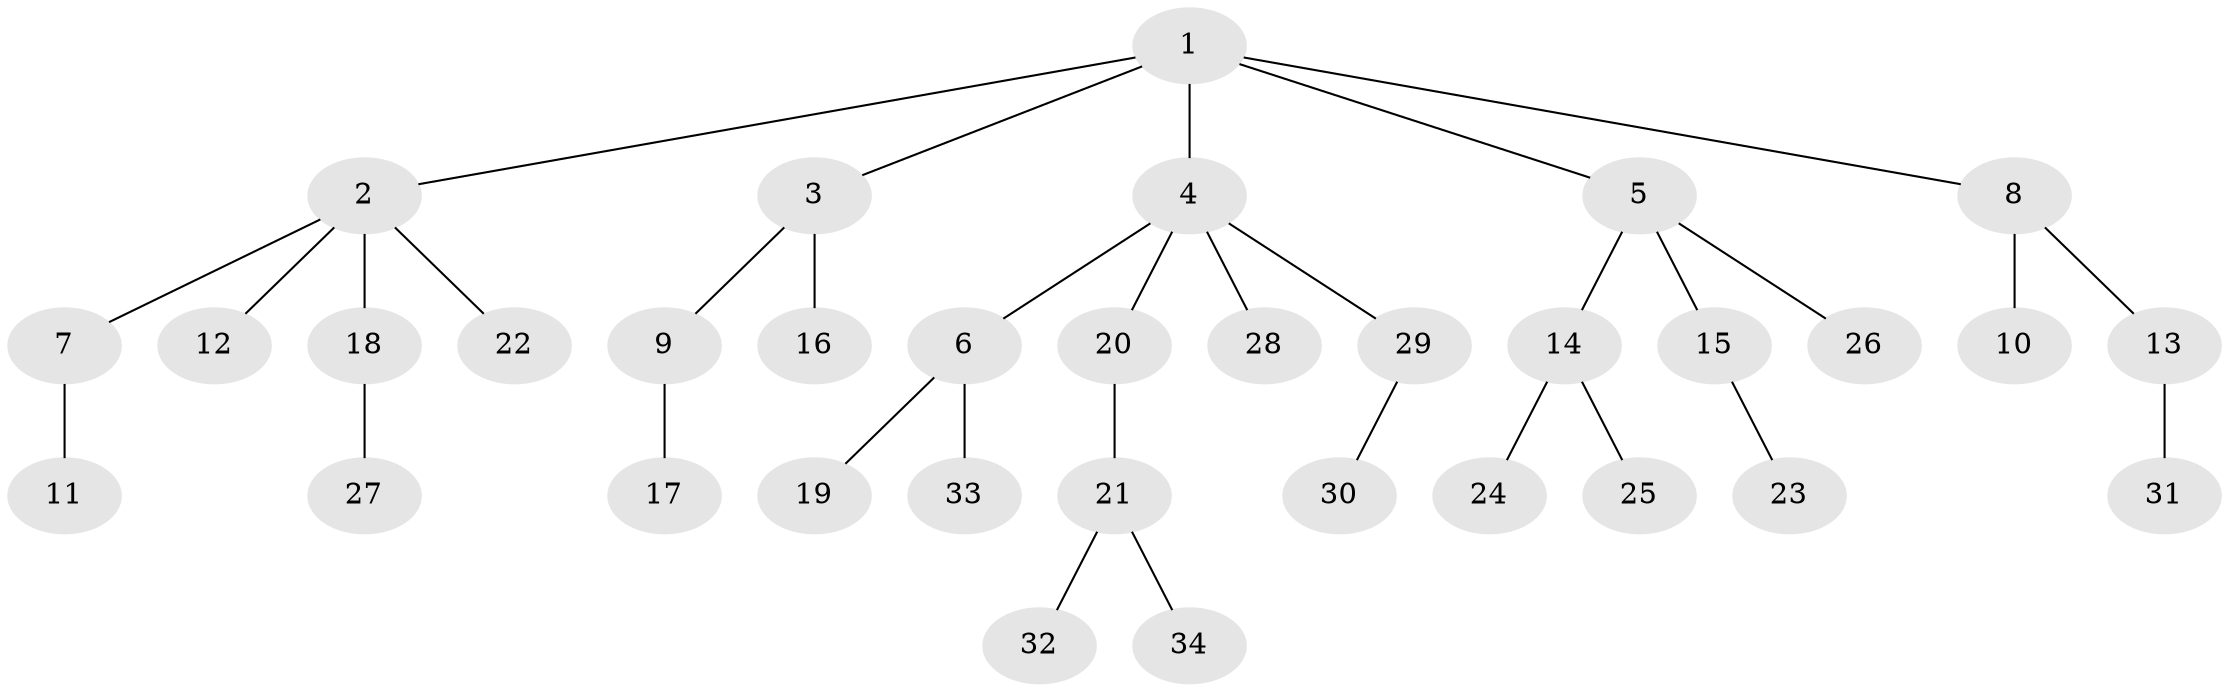 // original degree distribution, {5: 0.05357142857142857, 6: 0.017857142857142856, 3: 0.08928571428571429, 1: 0.5, 4: 0.07142857142857142, 2: 0.26785714285714285}
// Generated by graph-tools (version 1.1) at 2025/51/03/04/25 22:51:48]
// undirected, 34 vertices, 33 edges
graph export_dot {
  node [color=gray90,style=filled];
  1;
  2;
  3;
  4;
  5;
  6;
  7;
  8;
  9;
  10;
  11;
  12;
  13;
  14;
  15;
  16;
  17;
  18;
  19;
  20;
  21;
  22;
  23;
  24;
  25;
  26;
  27;
  28;
  29;
  30;
  31;
  32;
  33;
  34;
  1 -- 2 [weight=1.0];
  1 -- 3 [weight=1.0];
  1 -- 4 [weight=1.0];
  1 -- 5 [weight=1.0];
  1 -- 8 [weight=1.0];
  2 -- 7 [weight=1.0];
  2 -- 12 [weight=1.0];
  2 -- 18 [weight=1.0];
  2 -- 22 [weight=1.0];
  3 -- 9 [weight=1.0];
  3 -- 16 [weight=1.0];
  4 -- 6 [weight=1.0];
  4 -- 20 [weight=1.0];
  4 -- 28 [weight=1.0];
  4 -- 29 [weight=1.0];
  5 -- 14 [weight=1.0];
  5 -- 15 [weight=1.0];
  5 -- 26 [weight=1.0];
  6 -- 19 [weight=1.0];
  6 -- 33 [weight=1.0];
  7 -- 11 [weight=1.0];
  8 -- 10 [weight=1.0];
  8 -- 13 [weight=1.0];
  9 -- 17 [weight=1.0];
  13 -- 31 [weight=1.0];
  14 -- 24 [weight=1.0];
  14 -- 25 [weight=1.0];
  15 -- 23 [weight=1.0];
  18 -- 27 [weight=1.0];
  20 -- 21 [weight=1.0];
  21 -- 32 [weight=1.0];
  21 -- 34 [weight=1.0];
  29 -- 30 [weight=1.0];
}
